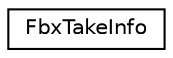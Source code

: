 digraph "クラス階層図"
{
  edge [fontname="Helvetica",fontsize="10",labelfontname="Helvetica",labelfontsize="10"];
  node [fontname="Helvetica",fontsize="10",shape=record];
  rankdir="LR";
  Node0 [label="FbxTakeInfo",height=0.2,width=0.4,color="black", fillcolor="white", style="filled",URL="$class_fbx_take_info.html"];
}
